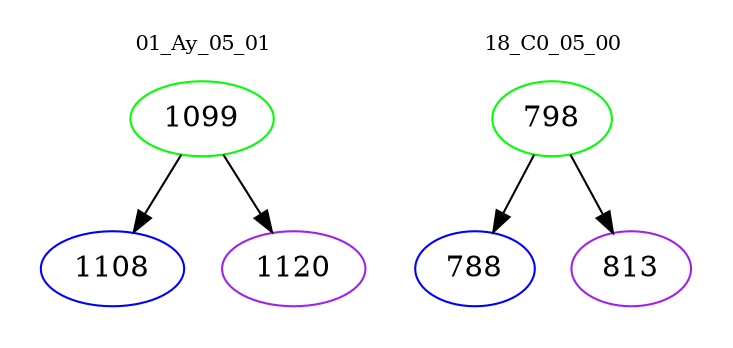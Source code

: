 digraph{
subgraph cluster_0 {
color = white
label = "01_Ay_05_01";
fontsize=10;
T0_1099 [label="1099", color="green"]
T0_1099 -> T0_1108 [color="black"]
T0_1108 [label="1108", color="blue"]
T0_1099 -> T0_1120 [color="black"]
T0_1120 [label="1120", color="purple"]
}
subgraph cluster_1 {
color = white
label = "18_C0_05_00";
fontsize=10;
T1_798 [label="798", color="green"]
T1_798 -> T1_788 [color="black"]
T1_788 [label="788", color="blue"]
T1_798 -> T1_813 [color="black"]
T1_813 [label="813", color="purple"]
}
}
